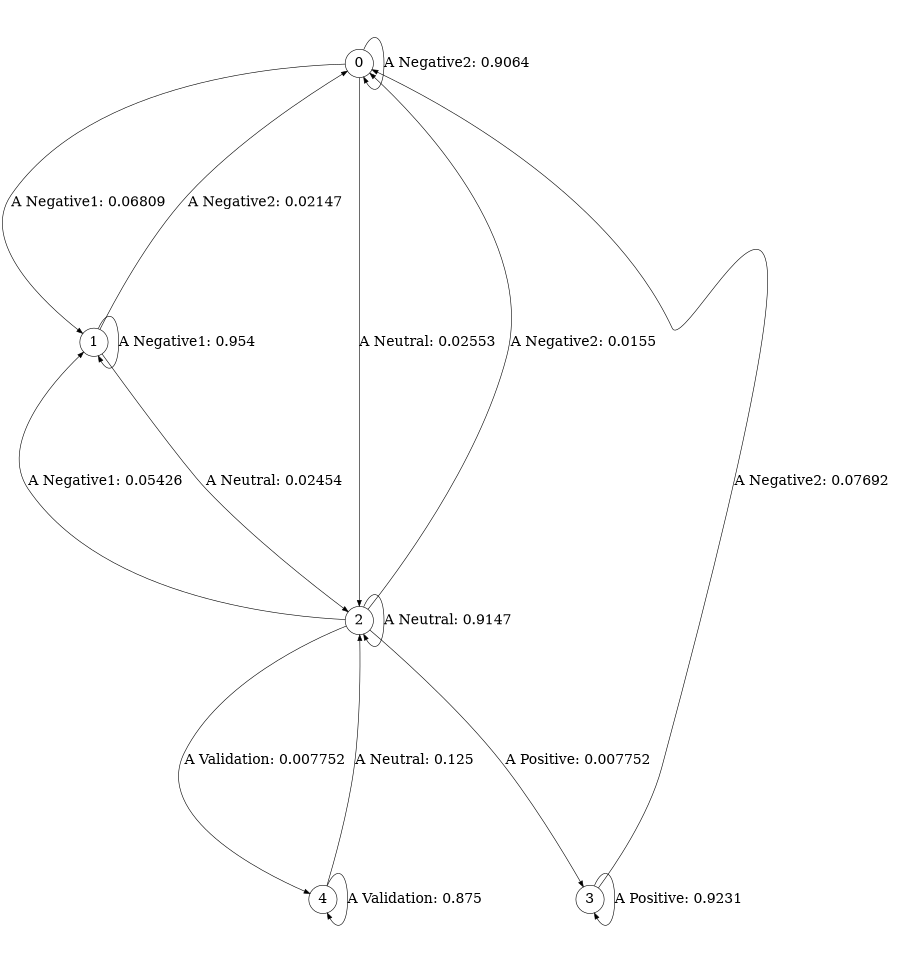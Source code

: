 digraph r12_cssr {
size = "6,8.5";
ratio = "fill";
node [shape = circle];
node [fontsize = 24];
edge [fontsize = 24];
0 -> 0 [label = "A Negative2: 0.9064   "];
0 -> 1 [label = "A Negative1: 0.06809  "];
0 -> 2 [label = "A Neutral: 0.02553  "];
1 -> 0 [label = "A Negative2: 0.02147  "];
1 -> 1 [label = "A Negative1: 0.954    "];
1 -> 2 [label = "A Neutral: 0.02454  "];
2 -> 0 [label = "A Negative2: 0.0155   "];
2 -> 1 [label = "A Negative1: 0.05426  "];
2 -> 2 [label = "A Neutral: 0.9147   "];
2 -> 3 [label = "A Positive: 0.007752  "];
2 -> 4 [label = "A Validation: 0.007752  "];
3 -> 0 [label = "A Negative2: 0.07692  "];
3 -> 3 [label = "A Positive: 0.9231   "];
4 -> 2 [label = "A Neutral: 0.125    "];
4 -> 4 [label = "A Validation: 0.875    "];
} 